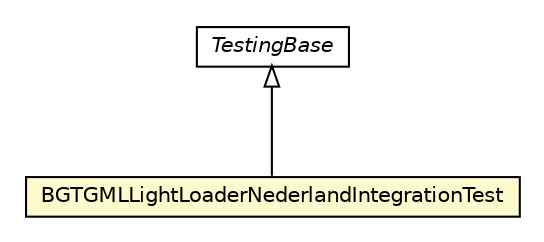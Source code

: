 #!/usr/local/bin/dot
#
# Class diagram 
# Generated by UMLGraph version R5_6-24-gf6e263 (http://www.umlgraph.org/)
#

digraph G {
	edge [fontname="Helvetica",fontsize=10,labelfontname="Helvetica",labelfontsize=10];
	node [fontname="Helvetica",fontsize=10,shape=plaintext];
	nodesep=0.25;
	ranksep=0.5;
	// nl.b3p.brmo.loader.gml.TestingBase
	c57 [label=<<table title="nl.b3p.brmo.loader.gml.TestingBase" border="0" cellborder="1" cellspacing="0" cellpadding="2" port="p" href="./TestingBase.html">
		<tr><td><table border="0" cellspacing="0" cellpadding="1">
<tr><td align="center" balign="center"><font face="Helvetica-Oblique"> TestingBase </font></td></tr>
		</table></td></tr>
		</table>>, URL="./TestingBase.html", fontname="Helvetica", fontcolor="black", fontsize=10.0];
	// nl.b3p.brmo.loader.gml.BGTGMLLightLoaderNederlandIntegrationTest
	c59 [label=<<table title="nl.b3p.brmo.loader.gml.BGTGMLLightLoaderNederlandIntegrationTest" border="0" cellborder="1" cellspacing="0" cellpadding="2" port="p" bgcolor="lemonChiffon" href="./BGTGMLLightLoaderNederlandIntegrationTest.html">
		<tr><td><table border="0" cellspacing="0" cellpadding="1">
<tr><td align="center" balign="center"> BGTGMLLightLoaderNederlandIntegrationTest </td></tr>
		</table></td></tr>
		</table>>, URL="./BGTGMLLightLoaderNederlandIntegrationTest.html", fontname="Helvetica", fontcolor="black", fontsize=10.0];
	//nl.b3p.brmo.loader.gml.BGTGMLLightLoaderNederlandIntegrationTest extends nl.b3p.brmo.loader.gml.TestingBase
	c57:p -> c59:p [dir=back,arrowtail=empty];
}

